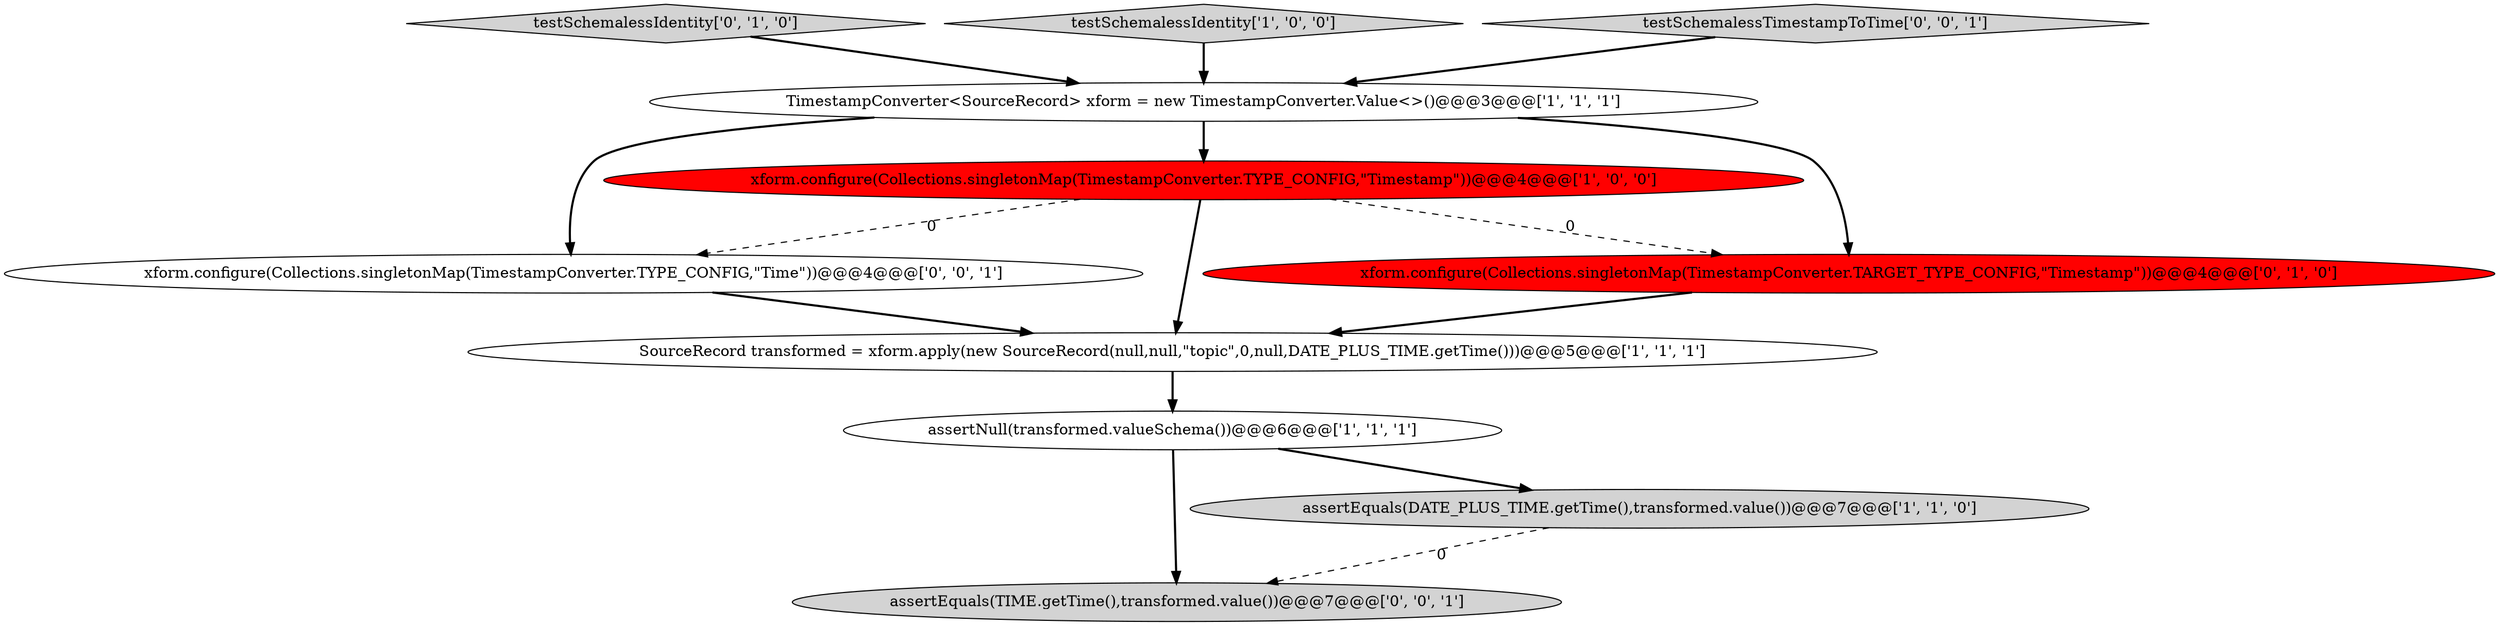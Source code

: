 digraph {
8 [style = filled, label = "xform.configure(Collections.singletonMap(TimestampConverter.TYPE_CONFIG,\"Time\"))@@@4@@@['0', '0', '1']", fillcolor = white, shape = ellipse image = "AAA0AAABBB3BBB"];
3 [style = filled, label = "xform.configure(Collections.singletonMap(TimestampConverter.TYPE_CONFIG,\"Timestamp\"))@@@4@@@['1', '0', '0']", fillcolor = red, shape = ellipse image = "AAA1AAABBB1BBB"];
4 [style = filled, label = "SourceRecord transformed = xform.apply(new SourceRecord(null,null,\"topic\",0,null,DATE_PLUS_TIME.getTime()))@@@5@@@['1', '1', '1']", fillcolor = white, shape = ellipse image = "AAA0AAABBB1BBB"];
7 [style = filled, label = "testSchemalessIdentity['0', '1', '0']", fillcolor = lightgray, shape = diamond image = "AAA0AAABBB2BBB"];
1 [style = filled, label = "TimestampConverter<SourceRecord> xform = new TimestampConverter.Value<>()@@@3@@@['1', '1', '1']", fillcolor = white, shape = ellipse image = "AAA0AAABBB1BBB"];
2 [style = filled, label = "testSchemalessIdentity['1', '0', '0']", fillcolor = lightgray, shape = diamond image = "AAA0AAABBB1BBB"];
5 [style = filled, label = "assertNull(transformed.valueSchema())@@@6@@@['1', '1', '1']", fillcolor = white, shape = ellipse image = "AAA0AAABBB1BBB"];
9 [style = filled, label = "assertEquals(TIME.getTime(),transformed.value())@@@7@@@['0', '0', '1']", fillcolor = lightgray, shape = ellipse image = "AAA0AAABBB3BBB"];
0 [style = filled, label = "assertEquals(DATE_PLUS_TIME.getTime(),transformed.value())@@@7@@@['1', '1', '0']", fillcolor = lightgray, shape = ellipse image = "AAA0AAABBB1BBB"];
6 [style = filled, label = "xform.configure(Collections.singletonMap(TimestampConverter.TARGET_TYPE_CONFIG,\"Timestamp\"))@@@4@@@['0', '1', '0']", fillcolor = red, shape = ellipse image = "AAA1AAABBB2BBB"];
10 [style = filled, label = "testSchemalessTimestampToTime['0', '0', '1']", fillcolor = lightgray, shape = diamond image = "AAA0AAABBB3BBB"];
1->3 [style = bold, label=""];
3->8 [style = dashed, label="0"];
6->4 [style = bold, label=""];
3->6 [style = dashed, label="0"];
1->6 [style = bold, label=""];
7->1 [style = bold, label=""];
1->8 [style = bold, label=""];
8->4 [style = bold, label=""];
0->9 [style = dashed, label="0"];
5->0 [style = bold, label=""];
5->9 [style = bold, label=""];
10->1 [style = bold, label=""];
4->5 [style = bold, label=""];
3->4 [style = bold, label=""];
2->1 [style = bold, label=""];
}
